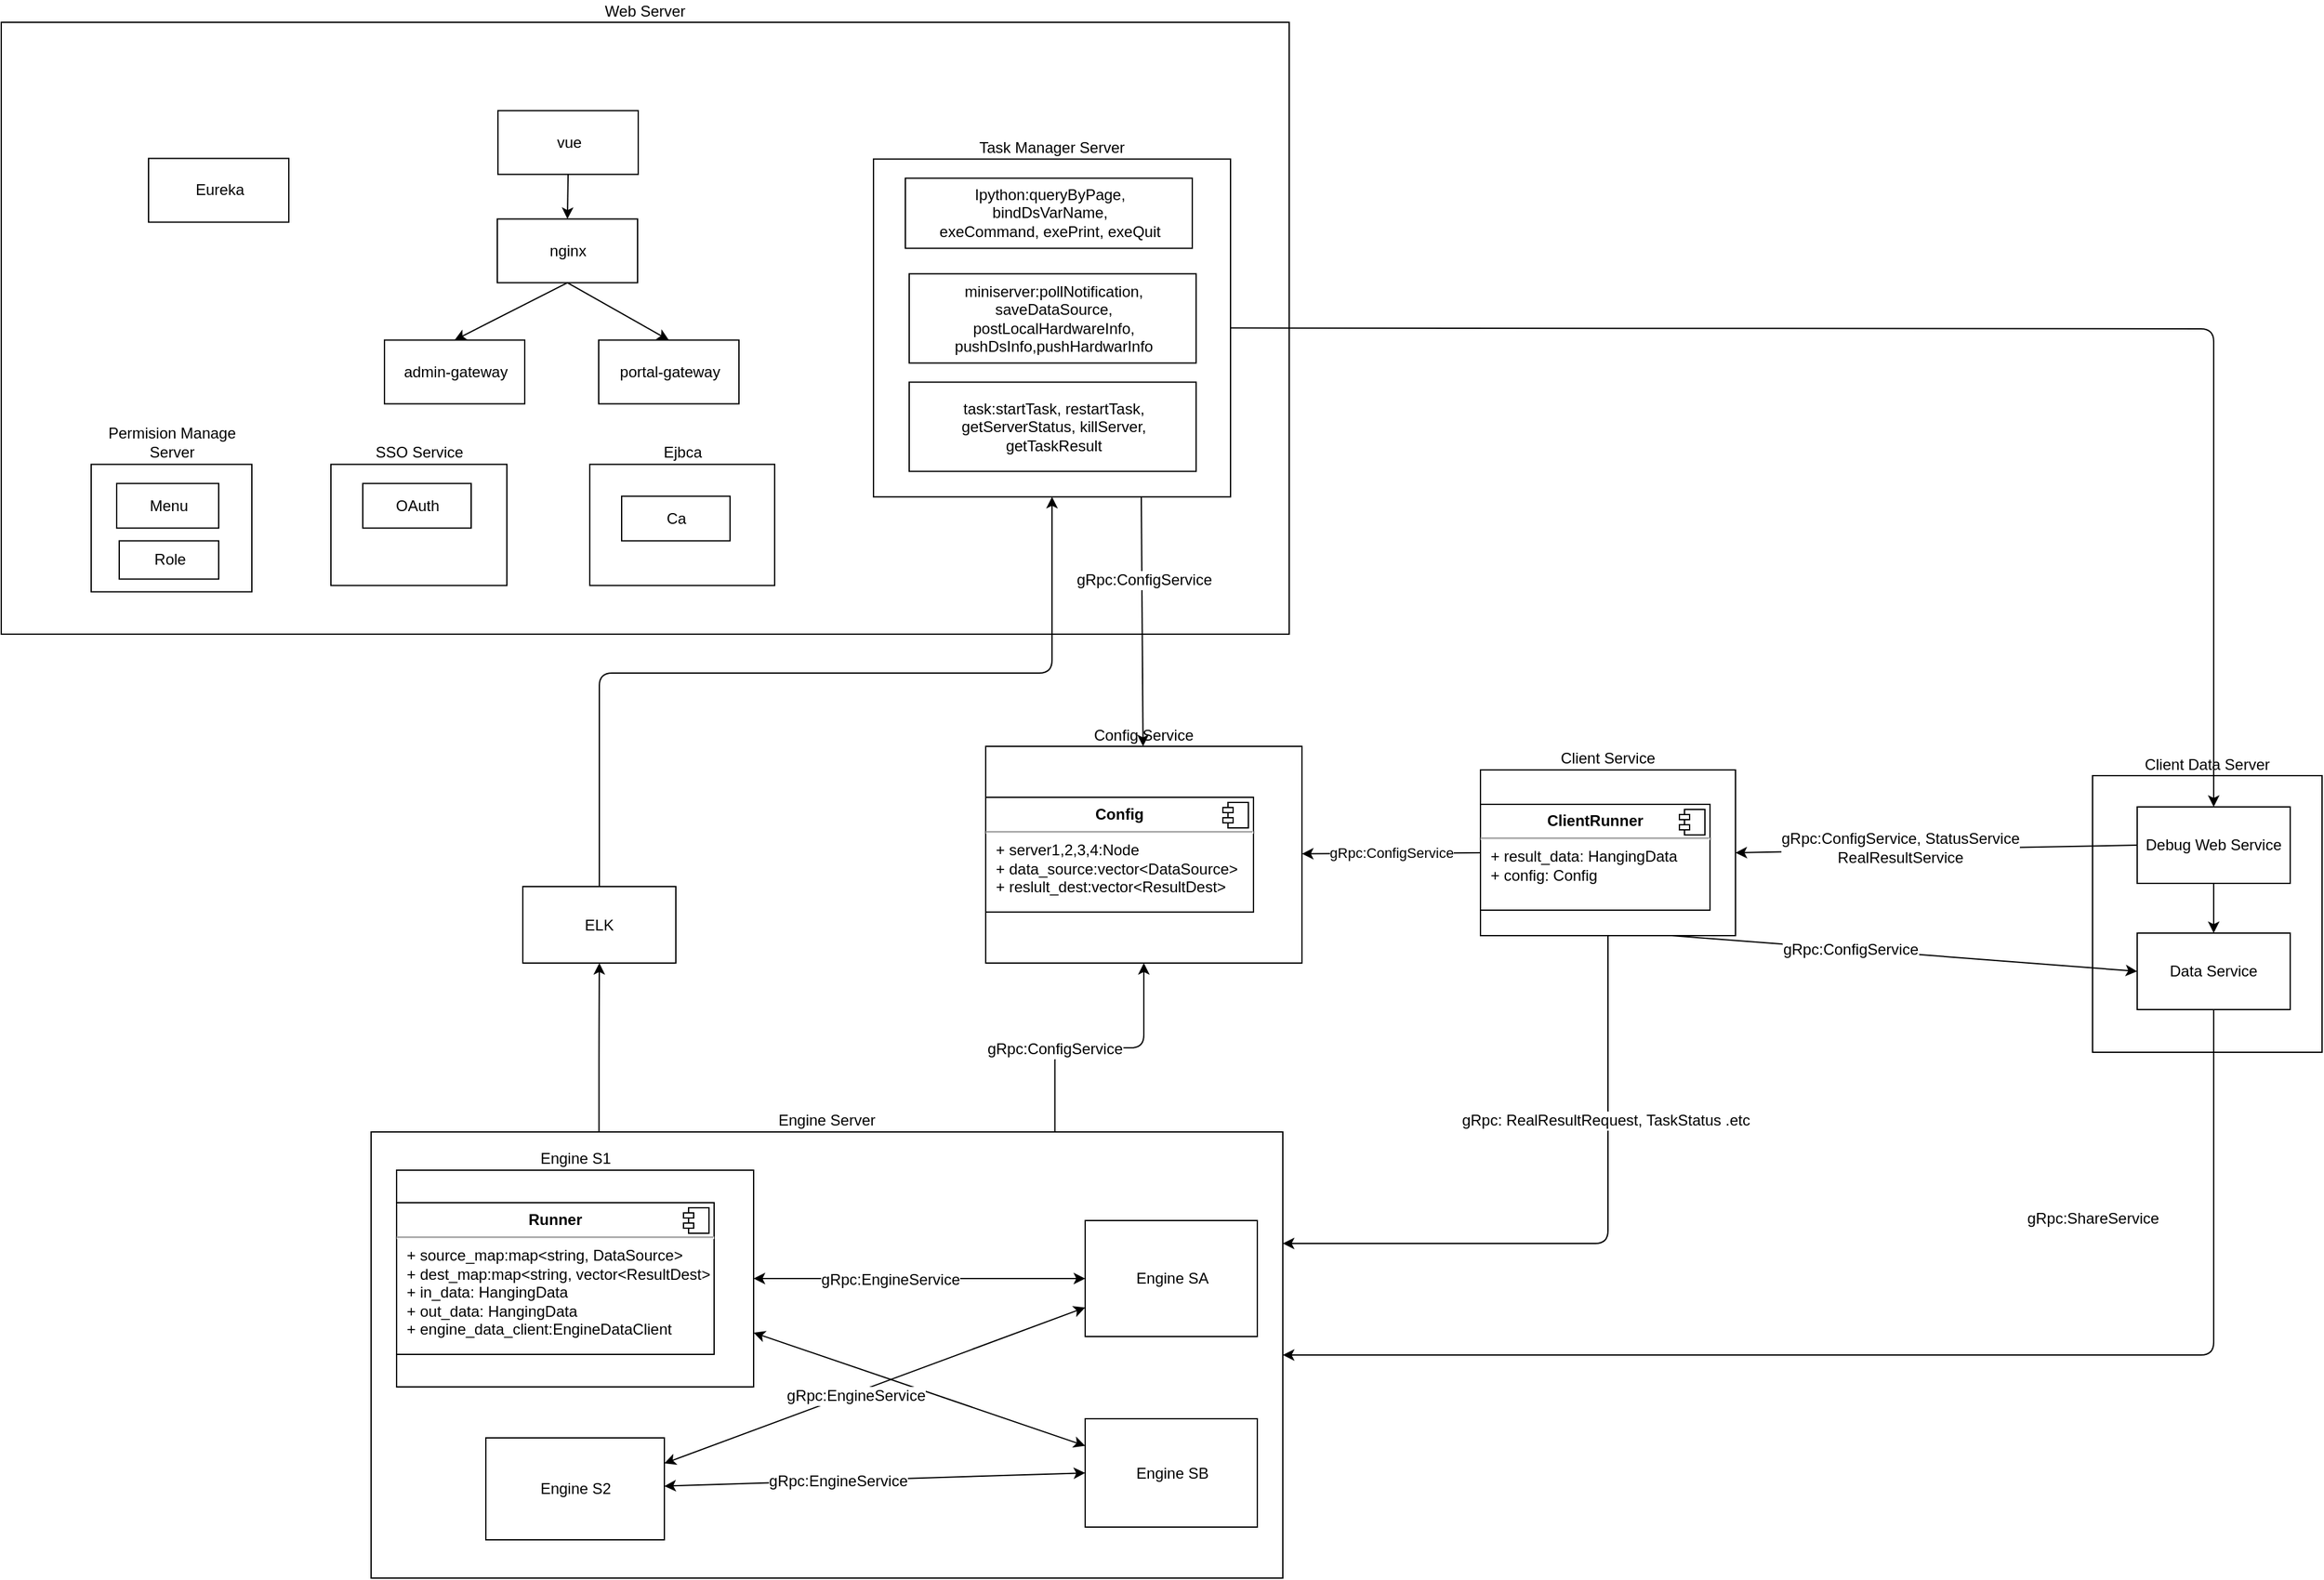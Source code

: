 <mxfile version="10.6.0" type="github"><diagram id="qjX3kxyQt8vl-2oXAutQ" name="Page-1"><mxGraphModel dx="1158" dy="709" grid="1" gridSize="10" guides="1" tooltips="1" connect="1" arrows="1" fold="1" page="1" pageScale="1" pageWidth="827" pageHeight="1169" math="0" shadow="0"><root><mxCell id="0"/><mxCell id="1" parent="0"/><UserObject label="Web Server" treeRoot="1" id="pDZX20AE8ElxJlWNmtBF-116"><mxCell style="whiteSpace=wrap;html=1;align=center;treeFolding=1;container=1;recursiveResize=0;labelPosition=center;verticalLabelPosition=top;verticalAlign=bottom;" parent="1" vertex="1"><mxGeometry x="30" y="79.5" width="1010" height="480" as="geometry"/></mxCell></UserObject><UserObject label="Task Manager Server" treeRoot="1" id="pDZX20AE8ElxJlWNmtBF-45"><mxCell style="whiteSpace=wrap;html=1;align=center;treeFolding=1;container=1;recursiveResize=0;labelPosition=center;verticalLabelPosition=top;verticalAlign=bottom;" parent="pDZX20AE8ElxJlWNmtBF-116" vertex="1"><mxGeometry x="684" y="107.286" width="280" height="265" as="geometry"/></mxCell></UserObject><mxCell id="pDZX20AE8ElxJlWNmtBF-86" value="Ipython:queryByPage, &lt;br&gt;bindDsVarName,&lt;br&gt;exeCommand, exePrint, exeQuit&lt;br&gt;" style="html=1;" parent="pDZX20AE8ElxJlWNmtBF-45" vertex="1"><mxGeometry x="25" y="15" width="225" height="55" as="geometry"/></mxCell><mxCell id="pDZX20AE8ElxJlWNmtBF-92" value="miniserver:pollNotification,&lt;br&gt;saveDataSource, &lt;br&gt;postLocalHardwareInfo, &lt;br&gt;pushDsInfo,pushHardwarInfo&lt;br&gt;" style="html=1;" parent="pDZX20AE8ElxJlWNmtBF-45" vertex="1"><mxGeometry x="28" y="90" width="225" height="70" as="geometry"/></mxCell><mxCell id="pDZX20AE8ElxJlWNmtBF-93" value="task:startTask, restartTask, &lt;br&gt;getServerStatus, killServer, &lt;br&gt;getTaskResult&lt;br&gt;" style="html=1;" parent="pDZX20AE8ElxJlWNmtBF-45" vertex="1"><mxGeometry x="28" y="175" width="225" height="70" as="geometry"/></mxCell><UserObject label="Permision Manage Server" treeRoot="1" id="pDZX20AE8ElxJlWNmtBF-49"><mxCell style="whiteSpace=wrap;html=1;align=center;treeFolding=1;container=1;recursiveResize=0;labelPosition=center;verticalLabelPosition=top;verticalAlign=bottom;" parent="pDZX20AE8ElxJlWNmtBF-116" vertex="1"><mxGeometry x="70.5" y="346.786" width="126" height="100" as="geometry"/></mxCell></UserObject><mxCell id="pDZX20AE8ElxJlWNmtBF-85" value="Menu" style="html=1;" parent="pDZX20AE8ElxJlWNmtBF-49" vertex="1"><mxGeometry x="20" y="15" width="80" height="35" as="geometry"/></mxCell><mxCell id="pDZX20AE8ElxJlWNmtBF-97" value="Role" style="html=1;" parent="pDZX20AE8ElxJlWNmtBF-49" vertex="1"><mxGeometry x="22" y="60" width="78" height="30" as="geometry"/></mxCell><mxCell id="pDZX20AE8ElxJlWNmtBF-57" value="admin-gateway" style="html=1;" parent="pDZX20AE8ElxJlWNmtBF-116" vertex="1"><mxGeometry x="300.5" y="249.286" width="110" height="50" as="geometry"/></mxCell><mxCell id="pDZX20AE8ElxJlWNmtBF-58" value="portal-gateway" style="html=1;" parent="pDZX20AE8ElxJlWNmtBF-116" vertex="1"><mxGeometry x="468.5" y="249.286" width="110" height="50" as="geometry"/></mxCell><mxCell id="pDZX20AE8ElxJlWNmtBF-61" value="nginx&lt;br&gt;" style="html=1;" parent="pDZX20AE8ElxJlWNmtBF-116" vertex="1"><mxGeometry x="389" y="154.286" width="110" height="50" as="geometry"/></mxCell><mxCell id="pDZX20AE8ElxJlWNmtBF-62" value="Eureka&lt;br&gt;" style="html=1;" parent="pDZX20AE8ElxJlWNmtBF-116" vertex="1"><mxGeometry x="115.5" y="106.786" width="110" height="50" as="geometry"/></mxCell><mxCell id="pDZX20AE8ElxJlWNmtBF-73" value="vue&lt;br&gt;" style="html=1;" parent="pDZX20AE8ElxJlWNmtBF-116" vertex="1"><mxGeometry x="389.5" y="69.286" width="110" height="50" as="geometry"/></mxCell><mxCell id="pDZX20AE8ElxJlWNmtBF-81" value="" style="endArrow=classic;html=1;exitX=0.5;exitY=1;exitDx=0;exitDy=0;entryX=0.5;entryY=0;entryDx=0;entryDy=0;" parent="pDZX20AE8ElxJlWNmtBF-116" source="pDZX20AE8ElxJlWNmtBF-61" target="pDZX20AE8ElxJlWNmtBF-57" edge="1"><mxGeometry width="50" height="50" relative="1" as="geometry"><mxPoint x="440.5" y="336.786" as="sourcePoint"/><mxPoint x="490.5" y="286.786" as="targetPoint"/></mxGeometry></mxCell><UserObject label="SSO Service" treeRoot="1" id="pDZX20AE8ElxJlWNmtBF-88"><mxCell style="whiteSpace=wrap;html=1;align=center;treeFolding=1;container=1;recursiveResize=0;labelPosition=center;verticalLabelPosition=top;verticalAlign=bottom;" parent="pDZX20AE8ElxJlWNmtBF-116" vertex="1"><mxGeometry x="258.5" y="346.786" width="138" height="95" as="geometry"/></mxCell></UserObject><mxCell id="pDZX20AE8ElxJlWNmtBF-89" value="OAuth" style="html=1;" parent="pDZX20AE8ElxJlWNmtBF-88" vertex="1"><mxGeometry x="25" y="15" width="85" height="35" as="geometry"/></mxCell><UserObject label="Ejbca" treeRoot="1" id="pDZX20AE8ElxJlWNmtBF-90"><mxCell style="whiteSpace=wrap;html=1;align=center;treeFolding=1;container=1;recursiveResize=0;labelPosition=center;verticalLabelPosition=top;verticalAlign=bottom;" parent="pDZX20AE8ElxJlWNmtBF-116" vertex="1"><mxGeometry x="461.5" y="346.786" width="145" height="95" as="geometry"/></mxCell></UserObject><mxCell id="pDZX20AE8ElxJlWNmtBF-98" value="Ca" style="html=1;" parent="pDZX20AE8ElxJlWNmtBF-90" vertex="1"><mxGeometry x="25" y="25" width="85" height="35" as="geometry"/></mxCell><mxCell id="pDZX20AE8ElxJlWNmtBF-95" value="" style="endArrow=classic;html=1;exitX=0.5;exitY=1;exitDx=0;exitDy=0;entryX=0.5;entryY=0;entryDx=0;entryDy=0;" parent="pDZX20AE8ElxJlWNmtBF-116" source="pDZX20AE8ElxJlWNmtBF-73" target="pDZX20AE8ElxJlWNmtBF-61" edge="1"><mxGeometry width="50" height="50" relative="1" as="geometry"><mxPoint x="256.5" y="136.786" as="sourcePoint"/><mxPoint x="306.5" y="86.786" as="targetPoint"/></mxGeometry></mxCell><mxCell id="pDZX20AE8ElxJlWNmtBF-96" value="" style="endArrow=classic;html=1;exitX=0.5;exitY=1;exitDx=0;exitDy=0;entryX=0.5;entryY=0;entryDx=0;entryDy=0;" parent="pDZX20AE8ElxJlWNmtBF-116" source="pDZX20AE8ElxJlWNmtBF-61" target="pDZX20AE8ElxJlWNmtBF-58" edge="1"><mxGeometry width="50" height="50" relative="1" as="geometry"><mxPoint x="586.5" y="186.786" as="sourcePoint"/><mxPoint x="636.5" y="136.786" as="targetPoint"/></mxGeometry></mxCell><UserObject label="Engine Server" treeRoot="1" id="pDZX20AE8ElxJlWNmtBF-1"><mxCell style="whiteSpace=wrap;html=1;align=center;treeFolding=1;container=1;recursiveResize=0;labelPosition=center;verticalLabelPosition=top;verticalAlign=bottom;" parent="1" vertex="1"><mxGeometry x="320" y="950" width="715" height="350" as="geometry"/></mxCell></UserObject><mxCell id="pDZX20AE8ElxJlWNmtBF-5" value="Engine S1&lt;br&gt;" style="html=1;labelPosition=center;verticalLabelPosition=top;align=center;verticalAlign=bottom;" parent="pDZX20AE8ElxJlWNmtBF-1" vertex="1"><mxGeometry x="20" y="30" width="280" height="170" as="geometry"/></mxCell><mxCell id="pDZX20AE8ElxJlWNmtBF-19" value="Engine SA&lt;br&gt;" style="html=1;labelPosition=center;verticalLabelPosition=middle;align=center;verticalAlign=middle;" parent="pDZX20AE8ElxJlWNmtBF-1" vertex="1"><mxGeometry x="560" y="69.5" width="135" height="91" as="geometry"/></mxCell><mxCell id="pDZX20AE8ElxJlWNmtBF-34" value="" style="endArrow=classic;startArrow=classic;html=1;entryX=0;entryY=0.5;entryDx=0;entryDy=0;" parent="pDZX20AE8ElxJlWNmtBF-1" source="pDZX20AE8ElxJlWNmtBF-5" target="pDZX20AE8ElxJlWNmtBF-19" edge="1"><mxGeometry width="50" height="50" relative="1" as="geometry"><mxPoint x="280" y="140" as="sourcePoint"/><mxPoint x="330" y="90" as="targetPoint"/></mxGeometry></mxCell><mxCell id="pDZX20AE8ElxJlWNmtBF-35" value="gRpc:EngineService" style="text;html=1;resizable=0;points=[];align=center;verticalAlign=middle;labelBackgroundColor=#ffffff;" parent="pDZX20AE8ElxJlWNmtBF-34" vertex="1" connectable="0"><mxGeometry x="-0.179" y="-1" relative="1" as="geometry"><mxPoint as="offset"/></mxGeometry></mxCell><mxCell id="pDZX20AE8ElxJlWNmtBF-38" value="&lt;p style=&quot;margin: 0px ; margin-top: 6px ; text-align: center&quot;&gt;&lt;b&gt;Runner&lt;/b&gt;&lt;/p&gt;&lt;hr&gt;&lt;p style=&quot;margin: 0px ; margin-left: 8px&quot;&gt;+ source_map:map&amp;lt;string, DataSource&amp;gt;&lt;/p&gt;&lt;p style=&quot;margin: 0px ; margin-left: 8px&quot;&gt;+ dest_map:map&amp;lt;string, vector&amp;lt;ResultDest&amp;gt;&lt;/p&gt;&lt;p style=&quot;margin: 0px ; margin-left: 8px&quot;&gt;+ in_data: HangingData&lt;br&gt;+ out_data: HangingData&lt;/p&gt;&lt;p style=&quot;margin: 0px ; margin-left: 8px&quot;&gt;+ engine_data_client:&lt;span&gt;EngineDataClient&lt;/span&gt;&lt;/p&gt;" style="align=left;overflow=fill;html=1;" parent="pDZX20AE8ElxJlWNmtBF-1" vertex="1"><mxGeometry x="20" y="55.5" width="249" height="119" as="geometry"/></mxCell><mxCell id="pDZX20AE8ElxJlWNmtBF-39" value="" style="shape=component;jettyWidth=8;jettyHeight=4;" parent="pDZX20AE8ElxJlWNmtBF-38" vertex="1"><mxGeometry x="1" width="20" height="20" relative="1" as="geometry"><mxPoint x="-24" y="4" as="offset"/></mxGeometry></mxCell><mxCell id="pDZX20AE8ElxJlWNmtBF-24" value="Engine SB&lt;br&gt;" style="html=1;labelPosition=center;verticalLabelPosition=middle;align=center;verticalAlign=middle;" parent="pDZX20AE8ElxJlWNmtBF-1" vertex="1"><mxGeometry x="560" y="225" width="135" height="85" as="geometry"/></mxCell><mxCell id="pDZX20AE8ElxJlWNmtBF-31" value="" style="endArrow=classic;startArrow=classic;html=1;entryX=1;entryY=0.75;entryDx=0;entryDy=0;exitX=0;exitY=0.25;exitDx=0;exitDy=0;" parent="pDZX20AE8ElxJlWNmtBF-1" source="pDZX20AE8ElxJlWNmtBF-24" target="pDZX20AE8ElxJlWNmtBF-5" edge="1"><mxGeometry width="50" height="50" relative="1" as="geometry"><mxPoint x="315" y="270" as="sourcePoint"/><mxPoint x="365" y="220" as="targetPoint"/></mxGeometry></mxCell><mxCell id="pDZX20AE8ElxJlWNmtBF-23" value="Engine S2&lt;br&gt;" style="html=1;labelPosition=center;verticalLabelPosition=middle;align=center;verticalAlign=middle;" parent="pDZX20AE8ElxJlWNmtBF-1" vertex="1"><mxGeometry x="90" y="240" width="140" height="80" as="geometry"/></mxCell><mxCell id="pDZX20AE8ElxJlWNmtBF-32" value="" style="endArrow=classic;startArrow=classic;html=1;entryX=1;entryY=0.25;entryDx=0;entryDy=0;exitX=0;exitY=0.75;exitDx=0;exitDy=0;" parent="pDZX20AE8ElxJlWNmtBF-1" source="pDZX20AE8ElxJlWNmtBF-19" target="pDZX20AE8ElxJlWNmtBF-23" edge="1"><mxGeometry width="50" height="50" relative="1" as="geometry"><mxPoint x="365" y="273" as="sourcePoint"/><mxPoint x="175" y="177" as="targetPoint"/></mxGeometry></mxCell><mxCell id="pDZX20AE8ElxJlWNmtBF-33" value="gRpc:EngineService" style="text;html=1;resizable=0;points=[];align=center;verticalAlign=middle;labelBackgroundColor=#ffffff;" parent="pDZX20AE8ElxJlWNmtBF-32" vertex="1" connectable="0"><mxGeometry x="0.223" relative="1" as="geometry"><mxPoint x="21" y="-5.5" as="offset"/></mxGeometry></mxCell><mxCell id="pDZX20AE8ElxJlWNmtBF-36" value="" style="endArrow=classic;startArrow=classic;html=1;entryX=0;entryY=0.5;entryDx=0;entryDy=0;" parent="pDZX20AE8ElxJlWNmtBF-1" source="pDZX20AE8ElxJlWNmtBF-23" target="pDZX20AE8ElxJlWNmtBF-24" edge="1"><mxGeometry width="50" height="50" relative="1" as="geometry"><mxPoint x="235" y="340" as="sourcePoint"/><mxPoint x="285" y="290" as="targetPoint"/></mxGeometry></mxCell><mxCell id="pDZX20AE8ElxJlWNmtBF-37" value="gRpc:EngineService" style="text;html=1;resizable=0;points=[];align=center;verticalAlign=middle;labelBackgroundColor=#ffffff;" parent="pDZX20AE8ElxJlWNmtBF-36" vertex="1" connectable="0"><mxGeometry x="-0.179" relative="1" as="geometry"><mxPoint as="offset"/></mxGeometry></mxCell><UserObject label="Config Service" treeRoot="1" id="pDZX20AE8ElxJlWNmtBF-10"><mxCell style="whiteSpace=wrap;html=1;align=center;treeFolding=1;container=1;recursiveResize=0;labelPosition=center;verticalLabelPosition=top;verticalAlign=bottom;" parent="1" vertex="1"><mxGeometry x="802" y="647.5" width="248" height="170" as="geometry"/></mxCell></UserObject><mxCell id="pDZX20AE8ElxJlWNmtBF-43" value="&lt;p style=&quot;margin: 0px ; margin-top: 6px ; text-align: center&quot;&gt;&lt;b&gt;Config&lt;/b&gt;&lt;/p&gt;&lt;hr&gt;&lt;p style=&quot;margin: 0px ; margin-left: 8px&quot;&gt;+ server1,2,3,4:Node&lt;br&gt;+ data_source:vector&amp;lt;DataSource&amp;gt;&lt;/p&gt;&lt;p style=&quot;margin: 0px ; margin-left: 8px&quot;&gt;+ reslult_dest:vector&amp;lt;ResultDest&amp;gt;&lt;/p&gt;" style="align=left;overflow=fill;html=1;" parent="pDZX20AE8ElxJlWNmtBF-10" vertex="1"><mxGeometry y="40" width="210" height="90" as="geometry"/></mxCell><mxCell id="pDZX20AE8ElxJlWNmtBF-44" value="" style="shape=component;jettyWidth=8;jettyHeight=4;" parent="pDZX20AE8ElxJlWNmtBF-43" vertex="1"><mxGeometry x="1" width="20" height="20" relative="1" as="geometry"><mxPoint x="-24" y="4" as="offset"/></mxGeometry></mxCell><UserObject label="Client Data Server" treeRoot="1" id="pDZX20AE8ElxJlWNmtBF-11"><mxCell style="whiteSpace=wrap;html=1;align=center;treeFolding=1;container=1;recursiveResize=0;labelPosition=center;verticalLabelPosition=top;verticalAlign=bottom;" parent="1" vertex="1"><mxGeometry x="1670" y="670.5" width="180" height="217" as="geometry"/></mxCell></UserObject><UserObject label="Debug Web Service" treeRoot="1" id="pDZX20AE8ElxJlWNmtBF-63"><mxCell style="whiteSpace=wrap;html=1;align=center;treeFolding=1;container=1;recursiveResize=0;" parent="pDZX20AE8ElxJlWNmtBF-11" vertex="1"><mxGeometry x="35" y="24.5" width="120" height="60" as="geometry"/></mxCell></UserObject><UserObject label="Data Service" treeRoot="1" id="pDZX20AE8ElxJlWNmtBF-94"><mxCell style="whiteSpace=wrap;html=1;align=center;treeFolding=1;container=1;recursiveResize=0;labelPosition=center;verticalLabelPosition=middle;verticalAlign=middle;" parent="pDZX20AE8ElxJlWNmtBF-11" vertex="1"><mxGeometry x="35" y="123.5" width="120" height="60" as="geometry"/></mxCell></UserObject><mxCell id="pDZX20AE8ElxJlWNmtBF-83" value="" style="endArrow=classic;html=1;entryX=0.5;entryY=0;entryDx=0;entryDy=0;exitX=0.5;exitY=1;exitDx=0;exitDy=0;" parent="pDZX20AE8ElxJlWNmtBF-11" source="pDZX20AE8ElxJlWNmtBF-63" target="pDZX20AE8ElxJlWNmtBF-94" edge="1"><mxGeometry width="50" height="50" relative="1" as="geometry"><mxPoint x="117.5" y="80" as="sourcePoint"/><mxPoint x="97.5" y="45" as="targetPoint"/></mxGeometry></mxCell><UserObject label="ELK" treeRoot="1" id="pDZX20AE8ElxJlWNmtBF-76"><mxCell style="whiteSpace=wrap;html=1;align=center;treeFolding=1;container=1;recursiveResize=0;" parent="1" vertex="1"><mxGeometry x="439" y="757.5" width="120" height="60" as="geometry"/></mxCell></UserObject><mxCell id="pDZX20AE8ElxJlWNmtBF-108" value="" style="edgeStyle=elbowEdgeStyle;elbow=horizontal;endArrow=classic;html=1;exitX=0.5;exitY=1;exitDx=0;exitDy=0;entryX=1;entryY=0.5;entryDx=0;entryDy=0;" parent="1" source="pDZX20AE8ElxJlWNmtBF-94" target="pDZX20AE8ElxJlWNmtBF-1" edge="1"><mxGeometry width="50" height="50" relative="1" as="geometry"><mxPoint x="1200" y="1020" as="sourcePoint"/><mxPoint x="1250" y="970" as="targetPoint"/><Array as="points"><mxPoint x="1765" y="970"/></Array></mxGeometry></mxCell><mxCell id="pDZX20AE8ElxJlWNmtBF-109" value="gRpc:ShareService" style="text;html=1;resizable=0;points=[];align=center;verticalAlign=middle;labelBackgroundColor=#ffffff;" parent="pDZX20AE8ElxJlWNmtBF-108" vertex="1" connectable="0"><mxGeometry x="-0.24" y="-1" relative="1" as="geometry"><mxPoint x="14" y="-106" as="offset"/></mxGeometry></mxCell><mxCell id="pDZX20AE8ElxJlWNmtBF-111" value="" style="edgeStyle=elbowEdgeStyle;elbow=vertical;endArrow=classic;html=1;exitX=1;exitY=0.5;exitDx=0;exitDy=0;entryX=0.5;entryY=0;entryDx=0;entryDy=0;" parent="1" source="pDZX20AE8ElxJlWNmtBF-45" target="pDZX20AE8ElxJlWNmtBF-63" edge="1"><mxGeometry width="50" height="50" relative="1" as="geometry"><mxPoint x="1220" y="480" as="sourcePoint"/><mxPoint x="1270" y="430" as="targetPoint"/><Array as="points"><mxPoint x="1170" y="320"/></Array></mxGeometry></mxCell><mxCell id="pDZX20AE8ElxJlWNmtBF-114" value="" style="edgeStyle=elbowEdgeStyle;elbow=vertical;endArrow=classic;html=1;entryX=0.5;entryY=1;entryDx=0;entryDy=0;exitX=0.75;exitY=0;exitDx=0;exitDy=0;" parent="1" source="pDZX20AE8ElxJlWNmtBF-1" target="pDZX20AE8ElxJlWNmtBF-10" edge="1"><mxGeometry width="50" height="50" relative="1" as="geometry"><mxPoint x="170" y="1000" as="sourcePoint"/><mxPoint x="220" y="950" as="targetPoint"/></mxGeometry></mxCell><mxCell id="pDZX20AE8ElxJlWNmtBF-115" value="&lt;span&gt;gRpc:ConfigService&lt;/span&gt;" style="text;html=1;resizable=0;points=[];align=center;verticalAlign=middle;labelBackgroundColor=#ffffff;" parent="pDZX20AE8ElxJlWNmtBF-114" vertex="1" connectable="0"><mxGeometry x="-0.282" y="13" relative="1" as="geometry"><mxPoint x="-7.5" y="13.5" as="offset"/></mxGeometry></mxCell><mxCell id="pDZX20AE8ElxJlWNmtBF-117" value="gRpc:ConfigService" style="endArrow=classic;html=1;exitX=0;exitY=0.5;exitDx=0;exitDy=0;" parent="1" source="pDZX20AE8ElxJlWNmtBF-67" target="pDZX20AE8ElxJlWNmtBF-10" edge="1"><mxGeometry width="50" height="50" relative="1" as="geometry"><mxPoint x="1190" y="940" as="sourcePoint"/><mxPoint x="1240" y="890" as="targetPoint"/></mxGeometry></mxCell><mxCell id="pDZX20AE8ElxJlWNmtBF-118" value="" style="endArrow=classic;html=1;exitX=0.75;exitY=1;exitDx=0;exitDy=0;" parent="1" source="pDZX20AE8ElxJlWNmtBF-45" target="pDZX20AE8ElxJlWNmtBF-10" edge="1"><mxGeometry width="50" height="50" relative="1" as="geometry"><mxPoint x="1130" y="600" as="sourcePoint"/><mxPoint x="1180" y="550" as="targetPoint"/></mxGeometry></mxCell><mxCell id="pDZX20AE8ElxJlWNmtBF-119" value="&lt;span&gt;gRpc:ConfigService&lt;/span&gt;" style="text;html=1;resizable=0;points=[];align=center;verticalAlign=middle;labelBackgroundColor=#ffffff;" parent="pDZX20AE8ElxJlWNmtBF-118" vertex="1" connectable="0"><mxGeometry x="0.166" y="2" relative="1" as="geometry"><mxPoint x="-1" y="-49" as="offset"/></mxGeometry></mxCell><mxCell id="pDZX20AE8ElxJlWNmtBF-120" value="" style="edgeStyle=elbowEdgeStyle;elbow=horizontal;endArrow=classic;html=1;entryX=1;entryY=0.25;entryDx=0;entryDy=0;exitX=0.5;exitY=1;exitDx=0;exitDy=0;" parent="1" source="pDZX20AE8ElxJlWNmtBF-67" target="pDZX20AE8ElxJlWNmtBF-1" edge="1"><mxGeometry width="50" height="50" relative="1" as="geometry"><mxPoint x="1320" y="920" as="sourcePoint"/><mxPoint x="1370" y="870" as="targetPoint"/><Array as="points"><mxPoint x="1290" y="910"/></Array></mxGeometry></mxCell><mxCell id="pDZX20AE8ElxJlWNmtBF-121" value="gRpc: RealResultRequest, TaskStatus .etc" style="text;html=1;resizable=0;points=[];align=center;verticalAlign=middle;labelBackgroundColor=#ffffff;" parent="pDZX20AE8ElxJlWNmtBF-120" vertex="1" connectable="0"><mxGeometry x="-0.416" y="-2" relative="1" as="geometry"><mxPoint as="offset"/></mxGeometry></mxCell><mxCell id="pDZX20AE8ElxJlWNmtBF-122" value="" style="edgeStyle=elbowEdgeStyle;elbow=vertical;endArrow=classic;html=1;exitX=0.5;exitY=0;exitDx=0;exitDy=0;" parent="1" source="pDZX20AE8ElxJlWNmtBF-76" target="pDZX20AE8ElxJlWNmtBF-45" edge="1"><mxGeometry width="50" height="50" relative="1" as="geometry"><mxPoint x="630" y="660" as="sourcePoint"/><mxPoint x="680" y="610" as="targetPoint"/><Array as="points"><mxPoint x="650" y="590"/><mxPoint x="680" y="590"/></Array></mxGeometry></mxCell><mxCell id="pDZX20AE8ElxJlWNmtBF-123" value="" style="edgeStyle=elbowEdgeStyle;elbow=vertical;endArrow=classic;html=1;entryX=0.5;entryY=1;entryDx=0;entryDy=0;exitX=0.25;exitY=0;exitDx=0;exitDy=0;" parent="1" source="pDZX20AE8ElxJlWNmtBF-1" target="pDZX20AE8ElxJlWNmtBF-76" edge="1"><mxGeometry width="50" height="50" relative="1" as="geometry"><mxPoint x="490" y="930" as="sourcePoint"/><mxPoint x="540" y="880" as="targetPoint"/></mxGeometry></mxCell><UserObject label="Client Service" treeRoot="1" id="pDZX20AE8ElxJlWNmtBF-67"><mxCell style="whiteSpace=wrap;html=1;align=center;treeFolding=1;container=1;recursiveResize=0;labelPosition=center;verticalLabelPosition=top;verticalAlign=bottom;" parent="1" vertex="1"><mxGeometry x="1190" y="666" width="200" height="130" as="geometry"/></mxCell></UserObject><mxCell id="OOrIb_PFni-pF8EwGQFK-1" value="&lt;p style=&quot;margin: 0px ; margin-top: 6px ; text-align: center&quot;&gt;&lt;b&gt;ClientRunner&lt;/b&gt;&lt;/p&gt;&lt;hr&gt;&lt;p style=&quot;margin: 0px ; margin-left: 8px&quot;&gt;+ result_data: HangingData&amp;nbsp;&lt;br&gt;+ config: Config&lt;br&gt;&lt;/p&gt;" style="align=left;overflow=fill;html=1;" vertex="1" parent="pDZX20AE8ElxJlWNmtBF-67"><mxGeometry y="27" width="180" height="83" as="geometry"/></mxCell><mxCell id="OOrIb_PFni-pF8EwGQFK-2" value="" style="shape=component;jettyWidth=8;jettyHeight=4;" vertex="1" parent="OOrIb_PFni-pF8EwGQFK-1"><mxGeometry x="1" width="20" height="20" relative="1" as="geometry"><mxPoint x="-24" y="4" as="offset"/></mxGeometry></mxCell><mxCell id="pDZX20AE8ElxJlWNmtBF-84" value="" style="endArrow=classic;html=1;exitX=0;exitY=0.5;exitDx=0;exitDy=0;entryX=1;entryY=0.5;entryDx=0;entryDy=0;" parent="1" source="pDZX20AE8ElxJlWNmtBF-63" target="pDZX20AE8ElxJlWNmtBF-67" edge="1"><mxGeometry width="50" height="50" relative="1" as="geometry"><mxPoint x="1775" y="774" as="sourcePoint"/><mxPoint x="1825" y="724" as="targetPoint"/></mxGeometry></mxCell><mxCell id="OOrIb_PFni-pF8EwGQFK-3" value="gRpc:ConfigService, StatusService&lt;br&gt;RealResultService&lt;br&gt;" style="text;html=1;resizable=0;points=[];align=center;verticalAlign=middle;labelBackgroundColor=#ffffff;" vertex="1" connectable="0" parent="pDZX20AE8ElxJlWNmtBF-84"><mxGeometry x="0.18" y="-2" relative="1" as="geometry"><mxPoint as="offset"/></mxGeometry></mxCell><mxCell id="Qdg0J1tjiR-qJYhZ8Rv8-1" value="" style="endArrow=classic;html=1;exitX=0.75;exitY=1;exitDx=0;exitDy=0;entryX=0;entryY=0.5;entryDx=0;entryDy=0;" parent="1" source="pDZX20AE8ElxJlWNmtBF-67" target="pDZX20AE8ElxJlWNmtBF-94" edge="1"><mxGeometry width="50" height="50" relative="1" as="geometry"><mxPoint x="1400" y="980" as="sourcePoint"/><mxPoint x="1450" y="930" as="targetPoint"/></mxGeometry></mxCell><mxCell id="Qdg0J1tjiR-qJYhZ8Rv8-2" value="gRpc:ConfigService" style="text;html=1;resizable=0;points=[];align=center;verticalAlign=middle;labelBackgroundColor=#ffffff;" parent="Qdg0J1tjiR-qJYhZ8Rv8-1" vertex="1" connectable="0"><mxGeometry x="-0.24" relative="1" as="geometry"><mxPoint x="1" as="offset"/></mxGeometry></mxCell></root></mxGraphModel></diagram></mxfile>
